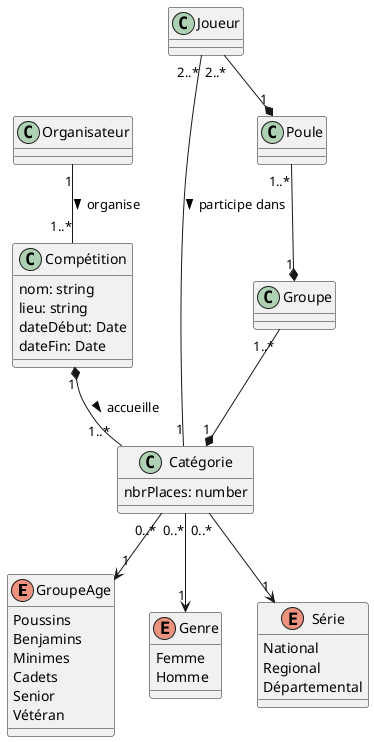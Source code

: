 La fédération française de tennis de table lève des fonds dédiés à
la création d’un outil complet de gestion de compétition.
Cette application pourra être utilisée par les membres d’un club,
une entreprise ou un particulier souhaitant organiser des compétitions.
L’outil devra permettre de gérer un ou plusieurs compétitions.

Chaque compétition est définie par plusieurs informations :
    • Le lieu de la compétition
    • Les catégories accueillies par la compétition
    • Le nombre de participant.e.s par catégorie

Les catégories sont définies par plusieurs informations :
    - L’âge des participants :
        o Poussins
        o Benjamins
        o Minimes
        o Cadets
        o Senior
        o Vétéran
    - La série :
        o N1, N2 → national
        o R1, R2 → régional
        o D1, D2 → départemental
    - Le genre :
        o Femme
        o Homme

Chaque joueur/joueuse est défini.e par :
    - Un nombre de points pour le classement global (national)
    - Un nombre de points propres à la compétition

Les joueurs/joueuses seront réparti.e.s en groupes et chaque groupe est divisé en poules.

@startuml
enum GroupeAge {
    Poussins
    Benjamins
    Minimes
    Cadets
    Senior
    Vétéran
}
enum Genre {
    Femme
    Homme
}
enum Série {
    National
    Regional
    Départemental
}
class Organisateur {
}
class Compétition {
    nom: string
    lieu: string
    dateDébut: Date
    dateFin: Date
}
class Catégorie {
    nbrPlaces: number
}

class Joueur
class Poule
class Groupe

Organisateur "1" -- "1..*" Compétition: organise >
Compétition "1" *-- "1..*" Catégorie: accueille >
Catégorie "0..*" --> "1" GroupeAge
Catégorie "0..*" --> "1" Genre
Catégorie "0..*" --> "1" Série
Joueur "2..*" -- "1" Catégorie: participe dans >
Joueur "2..*" --* "1" Poule
Poule "1..*" --* "1" Groupe
Groupe "1..*" --* "1" Catégorie

@enduml